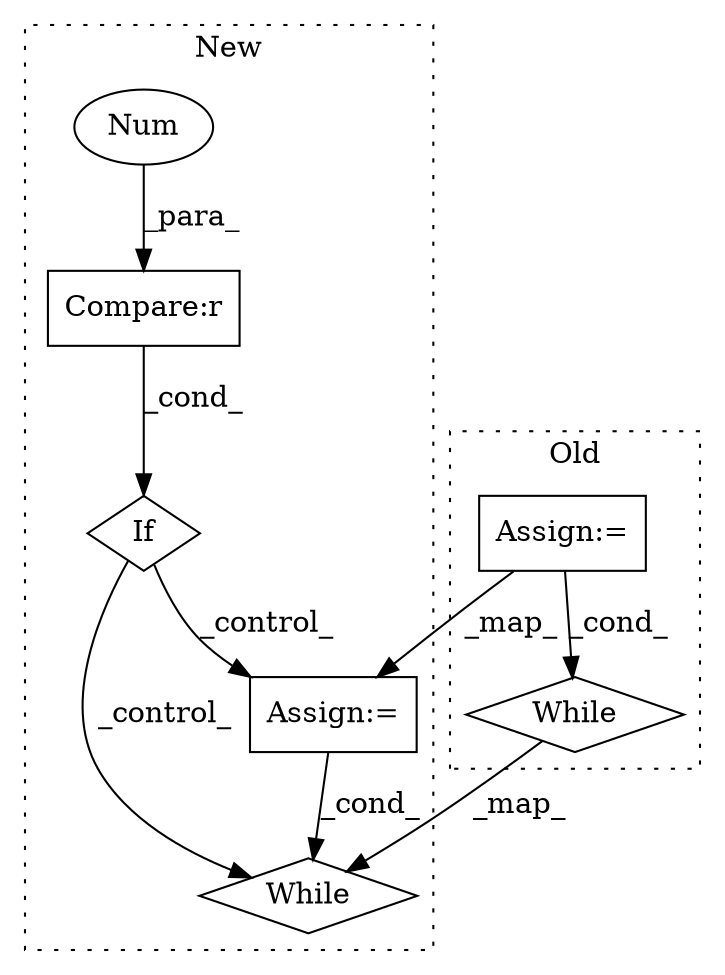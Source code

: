 digraph G {
subgraph cluster0 {
1 [label="While" a="52" s="1476,1509" l="6,18" shape="diamond"];
4 [label="Assign:=" a="68" s="1313" l="3" shape="box"];
label = "Old";
style="dotted";
}
subgraph cluster1 {
2 [label="While" a="52" s="2370,2399" l="6,22" shape="diamond"];
3 [label="Assign:=" a="68" s="2349" l="3" shape="box"];
5 [label="If" a="96" s="2273" l="3" shape="diamond"];
6 [label="Compare:r" a="40" s="2276" l="16" shape="box"];
7 [label="Num" a="76" s="2291" l="1" shape="ellipse"];
label = "New";
style="dotted";
}
1 -> 2 [label="_map_"];
3 -> 2 [label="_cond_"];
4 -> 3 [label="_map_"];
4 -> 1 [label="_cond_"];
5 -> 3 [label="_control_"];
5 -> 2 [label="_control_"];
6 -> 5 [label="_cond_"];
7 -> 6 [label="_para_"];
}